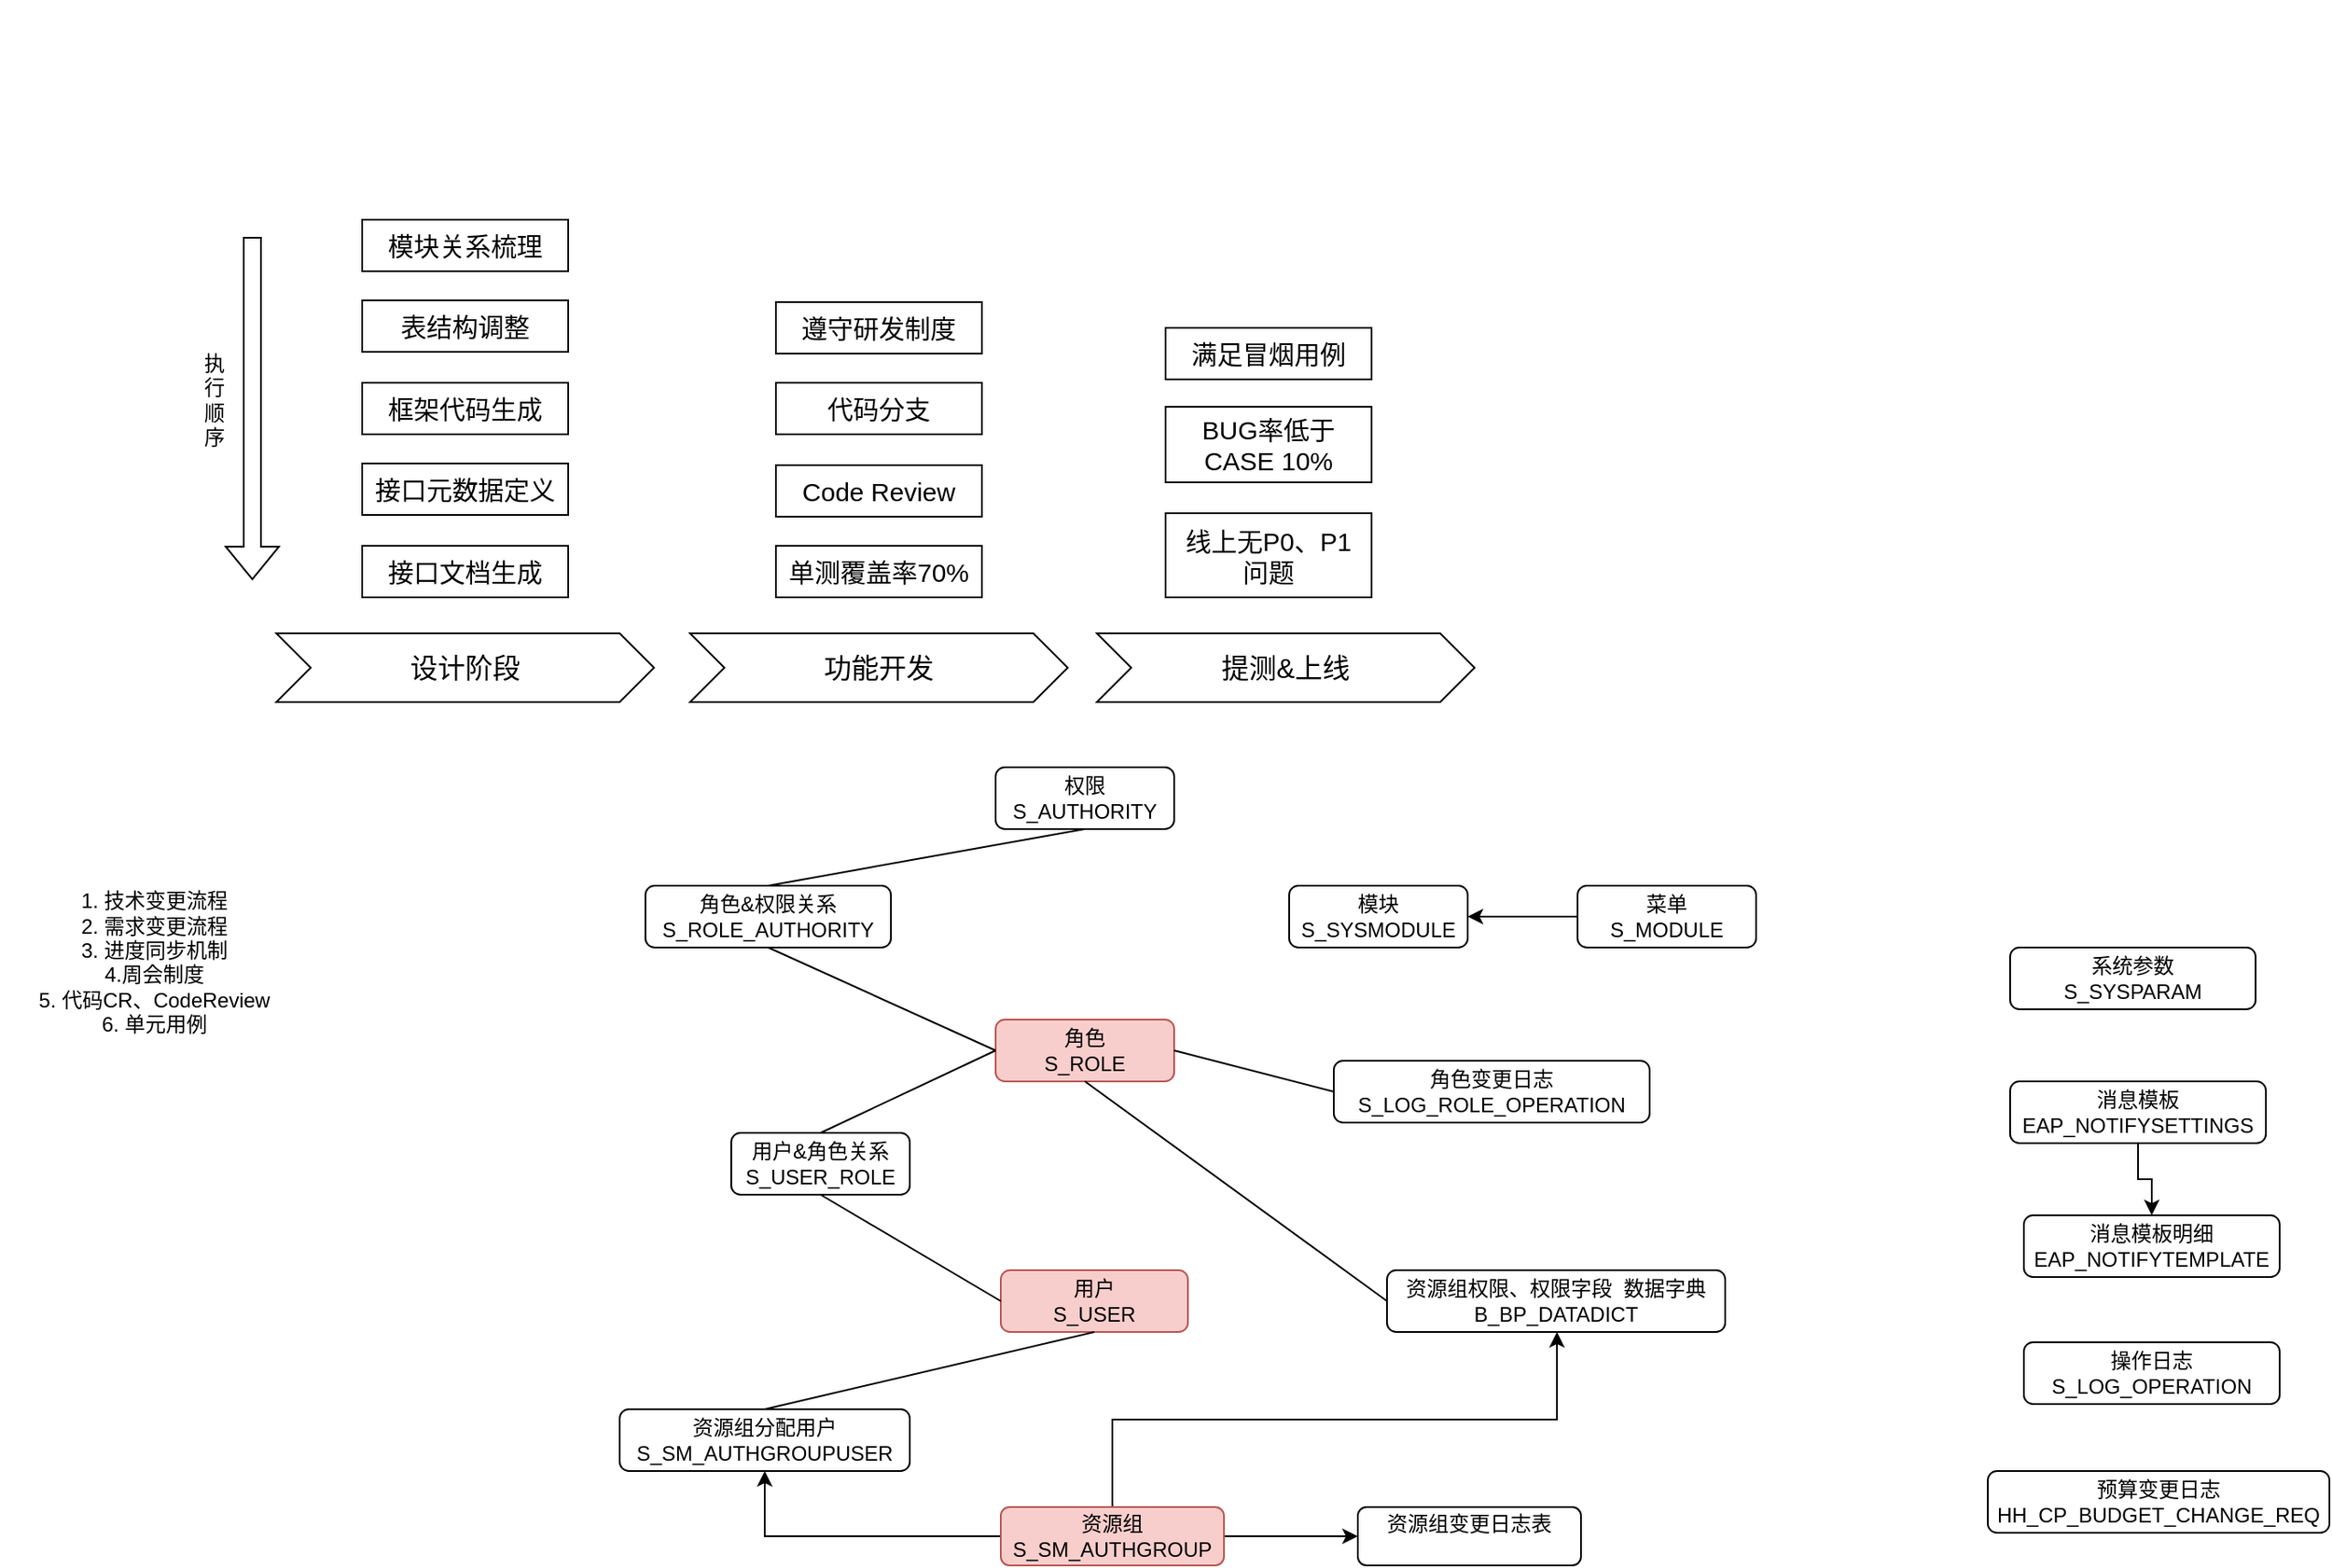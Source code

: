 <mxfile version="24.7.4">
  <diagram id="C5RBs43oDa-KdzZeNtuy" name="Page-1">
    <mxGraphModel dx="1760" dy="551" grid="0" gridSize="10" guides="1" tooltips="1" connect="1" arrows="1" fold="1" page="1" pageScale="1" pageWidth="827" pageHeight="1169" math="0" shadow="0">
      <root>
        <mxCell id="WIyWlLk6GJQsqaUBKTNV-0" />
        <mxCell id="WIyWlLk6GJQsqaUBKTNV-1" parent="WIyWlLk6GJQsqaUBKTNV-0" />
        <mxCell id="Fb4ALmmW-qBPZxDLk-Hd-35" value="" style="rounded=0;whiteSpace=wrap;html=1;strokeColor=none;" vertex="1" parent="WIyWlLk6GJQsqaUBKTNV-1">
          <mxGeometry x="-46" y="131" width="120" height="594" as="geometry" />
        </mxCell>
        <mxCell id="Fb4ALmmW-qBPZxDLk-Hd-0" value="设计阶段" style="shape=step;perimeter=stepPerimeter;whiteSpace=wrap;html=1;fixedSize=1;fontSize=16;" vertex="1" parent="WIyWlLk6GJQsqaUBKTNV-1">
          <mxGeometry x="-130" y="500" width="220" height="40" as="geometry" />
        </mxCell>
        <mxCell id="Fb4ALmmW-qBPZxDLk-Hd-1" value="功能开发" style="shape=step;perimeter=stepPerimeter;whiteSpace=wrap;html=1;fixedSize=1;fontSize=16;" vertex="1" parent="WIyWlLk6GJQsqaUBKTNV-1">
          <mxGeometry x="111" y="500" width="220" height="40" as="geometry" />
        </mxCell>
        <mxCell id="Fb4ALmmW-qBPZxDLk-Hd-3" value="提测&amp;amp;上线" style="shape=step;perimeter=stepPerimeter;whiteSpace=wrap;html=1;fixedSize=1;fontSize=16;" vertex="1" parent="WIyWlLk6GJQsqaUBKTNV-1">
          <mxGeometry x="348" y="500" width="220" height="40" as="geometry" />
        </mxCell>
        <mxCell id="Fb4ALmmW-qBPZxDLk-Hd-10" value="&lt;div style=&quot;&quot;&gt;&lt;span style=&quot;background-color: initial; font-size: 15px;&quot;&gt;表结构调整&lt;/span&gt;&lt;/div&gt;" style="rounded=0;whiteSpace=wrap;html=1;align=center;" vertex="1" parent="WIyWlLk6GJQsqaUBKTNV-1">
          <mxGeometry x="-80" y="306" width="120" height="30" as="geometry" />
        </mxCell>
        <mxCell id="Fb4ALmmW-qBPZxDLk-Hd-11" value="&lt;div style=&quot;&quot;&gt;&lt;span style=&quot;background-color: initial; font-size: 15px;&quot;&gt;框架代码生成&lt;/span&gt;&lt;/div&gt;" style="rounded=0;whiteSpace=wrap;html=1;align=center;" vertex="1" parent="WIyWlLk6GJQsqaUBKTNV-1">
          <mxGeometry x="-80" y="354" width="120" height="30" as="geometry" />
        </mxCell>
        <mxCell id="Fb4ALmmW-qBPZxDLk-Hd-13" value="&lt;div style=&quot;&quot;&gt;&lt;span style=&quot;background-color: initial; font-size: 15px;&quot;&gt;接口元数据定义&lt;/span&gt;&lt;/div&gt;" style="rounded=0;whiteSpace=wrap;html=1;align=center;" vertex="1" parent="WIyWlLk6GJQsqaUBKTNV-1">
          <mxGeometry x="-80" y="401" width="120" height="30" as="geometry" />
        </mxCell>
        <mxCell id="Fb4ALmmW-qBPZxDLk-Hd-14" value="&lt;div style=&quot;&quot;&gt;&lt;span style=&quot;background-color: initial; font-size: 15px;&quot;&gt;接口文档生成&lt;/span&gt;&lt;/div&gt;" style="rounded=0;whiteSpace=wrap;html=1;align=center;" vertex="1" parent="WIyWlLk6GJQsqaUBKTNV-1">
          <mxGeometry x="-80" y="449" width="120" height="30" as="geometry" />
        </mxCell>
        <mxCell id="Fb4ALmmW-qBPZxDLk-Hd-15" value="&lt;span style=&quot;font-size: 15px;&quot;&gt;模块关系梳理&lt;/span&gt;" style="rounded=0;whiteSpace=wrap;html=1;align=center;" vertex="1" parent="WIyWlLk6GJQsqaUBKTNV-1">
          <mxGeometry x="-80" y="259" width="120" height="30" as="geometry" />
        </mxCell>
        <mxCell id="Fb4ALmmW-qBPZxDLk-Hd-17" value="" style="shape=flexArrow;endArrow=classic;html=1;rounded=0;" edge="1" parent="WIyWlLk6GJQsqaUBKTNV-1">
          <mxGeometry width="50" height="50" relative="1" as="geometry">
            <mxPoint x="-144" y="269" as="sourcePoint" />
            <mxPoint x="-144" y="469" as="targetPoint" />
          </mxGeometry>
        </mxCell>
        <mxCell id="Fb4ALmmW-qBPZxDLk-Hd-18" value="执行顺序" style="text;html=1;align=center;verticalAlign=middle;whiteSpace=wrap;rounded=0;" vertex="1" parent="WIyWlLk6GJQsqaUBKTNV-1">
          <mxGeometry x="-176" y="332" width="20" height="64" as="geometry" />
        </mxCell>
        <mxCell id="Fb4ALmmW-qBPZxDLk-Hd-19" value="&lt;div style=&quot;&quot;&gt;&lt;span style=&quot;font-size: 15px;&quot;&gt;代码分支&lt;/span&gt;&lt;/div&gt;" style="rounded=0;whiteSpace=wrap;html=1;align=center;" vertex="1" parent="WIyWlLk6GJQsqaUBKTNV-1">
          <mxGeometry x="161" y="354" width="120" height="30" as="geometry" />
        </mxCell>
        <mxCell id="Fb4ALmmW-qBPZxDLk-Hd-20" value="&lt;div style=&quot;&quot;&gt;&lt;span style=&quot;background-color: initial; font-size: 15px;&quot;&gt;Code Review&lt;/span&gt;&lt;/div&gt;" style="rounded=0;whiteSpace=wrap;html=1;align=center;" vertex="1" parent="WIyWlLk6GJQsqaUBKTNV-1">
          <mxGeometry x="161" y="402" width="120" height="30" as="geometry" />
        </mxCell>
        <mxCell id="Fb4ALmmW-qBPZxDLk-Hd-21" value="&lt;div style=&quot;&quot;&gt;&lt;span style=&quot;font-size: 15px;&quot;&gt;单测覆盖率70%&lt;/span&gt;&lt;/div&gt;" style="rounded=0;whiteSpace=wrap;html=1;align=center;" vertex="1" parent="WIyWlLk6GJQsqaUBKTNV-1">
          <mxGeometry x="161" y="449" width="120" height="30" as="geometry" />
        </mxCell>
        <mxCell id="Fb4ALmmW-qBPZxDLk-Hd-23" value="&lt;span style=&quot;font-size: 15px;&quot;&gt;遵守研发制度&lt;/span&gt;" style="rounded=0;whiteSpace=wrap;html=1;align=center;" vertex="1" parent="WIyWlLk6GJQsqaUBKTNV-1">
          <mxGeometry x="161" y="307" width="120" height="30" as="geometry" />
        </mxCell>
        <mxCell id="Fb4ALmmW-qBPZxDLk-Hd-29" value="&lt;div style=&quot;&quot;&gt;&lt;span style=&quot;font-size: 15px;&quot;&gt;BUG率低于CASE 10%&lt;/span&gt;&lt;/div&gt;" style="rounded=0;whiteSpace=wrap;html=1;align=center;" vertex="1" parent="WIyWlLk6GJQsqaUBKTNV-1">
          <mxGeometry x="388" y="368" width="120" height="44" as="geometry" />
        </mxCell>
        <mxCell id="Fb4ALmmW-qBPZxDLk-Hd-32" value="&lt;div style=&quot;&quot;&gt;&lt;span style=&quot;font-size: 15px;&quot;&gt;线上无P0、P1&lt;/span&gt;&lt;/div&gt;&lt;div style=&quot;&quot;&gt;&lt;span style=&quot;font-size: 15px;&quot;&gt;问题&lt;/span&gt;&lt;/div&gt;" style="rounded=0;whiteSpace=wrap;html=1;align=center;" vertex="1" parent="WIyWlLk6GJQsqaUBKTNV-1">
          <mxGeometry x="388" y="430" width="120" height="49" as="geometry" />
        </mxCell>
        <mxCell id="Fb4ALmmW-qBPZxDLk-Hd-33" value="&lt;span style=&quot;font-size: 15px;&quot;&gt;满足冒烟用例&lt;/span&gt;" style="rounded=0;whiteSpace=wrap;html=1;align=center;" vertex="1" parent="WIyWlLk6GJQsqaUBKTNV-1">
          <mxGeometry x="388" y="322" width="120" height="30" as="geometry" />
        </mxCell>
        <mxCell id="Fb4ALmmW-qBPZxDLk-Hd-34" value="1. 技术变更流程&lt;div&gt;2. 需求变更流程&lt;/div&gt;&lt;div&gt;3. 进度同步机制&lt;/div&gt;&lt;div&gt;4.周会制度&lt;/div&gt;&lt;div&gt;5. 代码CR、CodeReview&lt;/div&gt;&lt;div&gt;6. 单元用例&lt;/div&gt;&lt;div&gt;&lt;br&gt;&lt;/div&gt;" style="text;html=1;align=center;verticalAlign=middle;whiteSpace=wrap;rounded=0;" vertex="1" parent="WIyWlLk6GJQsqaUBKTNV-1">
          <mxGeometry x="-291" y="634" width="180" height="130" as="geometry" />
        </mxCell>
        <mxCell id="Fb4ALmmW-qBPZxDLk-Hd-36" value="用户&lt;div&gt;S_USER&lt;/div&gt;" style="rounded=1;whiteSpace=wrap;html=1;fillColor=#f8cecc;strokeColor=#b85450;" vertex="1" parent="WIyWlLk6GJQsqaUBKTNV-1">
          <mxGeometry x="292" y="871" width="109" height="36" as="geometry" />
        </mxCell>
        <mxCell id="Fb4ALmmW-qBPZxDLk-Hd-37" value="&lt;div&gt;角色&lt;/div&gt;&lt;div&gt;S_ROLE&lt;/div&gt;" style="rounded=1;whiteSpace=wrap;html=1;fillColor=#f8cecc;strokeColor=#b85450;" vertex="1" parent="WIyWlLk6GJQsqaUBKTNV-1">
          <mxGeometry x="289" y="725" width="104" height="36" as="geometry" />
        </mxCell>
        <mxCell id="Fb4ALmmW-qBPZxDLk-Hd-38" value="&lt;div&gt;用户&amp;amp;角色关系&lt;/div&gt;&lt;div&gt;S_USER_ROLE&lt;/div&gt;" style="rounded=1;whiteSpace=wrap;html=1;" vertex="1" parent="WIyWlLk6GJQsqaUBKTNV-1">
          <mxGeometry x="135" y="791" width="104" height="36" as="geometry" />
        </mxCell>
        <mxCell id="Fb4ALmmW-qBPZxDLk-Hd-62" value="" style="edgeStyle=orthogonalEdgeStyle;rounded=0;orthogonalLoop=1;jettySize=auto;html=1;" edge="1" parent="WIyWlLk6GJQsqaUBKTNV-1" source="Fb4ALmmW-qBPZxDLk-Hd-39" target="Fb4ALmmW-qBPZxDLk-Hd-40">
          <mxGeometry relative="1" as="geometry" />
        </mxCell>
        <mxCell id="Fb4ALmmW-qBPZxDLk-Hd-63" value="" style="edgeStyle=orthogonalEdgeStyle;rounded=0;orthogonalLoop=1;jettySize=auto;html=1;" edge="1" parent="WIyWlLk6GJQsqaUBKTNV-1" source="Fb4ALmmW-qBPZxDLk-Hd-39" target="Fb4ALmmW-qBPZxDLk-Hd-41">
          <mxGeometry relative="1" as="geometry">
            <Array as="points">
              <mxPoint x="357" y="958" />
              <mxPoint x="616" y="958" />
            </Array>
          </mxGeometry>
        </mxCell>
        <mxCell id="Fb4ALmmW-qBPZxDLk-Hd-64" value="" style="edgeStyle=orthogonalEdgeStyle;rounded=0;orthogonalLoop=1;jettySize=auto;html=1;" edge="1" parent="WIyWlLk6GJQsqaUBKTNV-1" source="Fb4ALmmW-qBPZxDLk-Hd-39" target="Fb4ALmmW-qBPZxDLk-Hd-52">
          <mxGeometry relative="1" as="geometry" />
        </mxCell>
        <mxCell id="Fb4ALmmW-qBPZxDLk-Hd-39" value="&lt;div&gt;资源组&lt;/div&gt;&lt;div&gt;S_SM_AUTHGROUP&lt;/div&gt;" style="rounded=1;whiteSpace=wrap;html=1;fillColor=#f8cecc;strokeColor=#b85450;" vertex="1" parent="WIyWlLk6GJQsqaUBKTNV-1">
          <mxGeometry x="292" y="1009" width="130" height="34" as="geometry" />
        </mxCell>
        <mxCell id="Fb4ALmmW-qBPZxDLk-Hd-40" value="资源组分配用户&lt;div&gt;S_SM_AUTHGROUPUSER&lt;/div&gt;" style="rounded=1;whiteSpace=wrap;html=1;" vertex="1" parent="WIyWlLk6GJQsqaUBKTNV-1">
          <mxGeometry x="70" y="952" width="169" height="36" as="geometry" />
        </mxCell>
        <mxCell id="Fb4ALmmW-qBPZxDLk-Hd-41" value="资源组权限、权限字段&amp;nbsp; 数据字典&lt;div&gt;B_BP_DATADICT&lt;br&gt;&lt;/div&gt;" style="rounded=1;whiteSpace=wrap;html=1;" vertex="1" parent="WIyWlLk6GJQsqaUBKTNV-1">
          <mxGeometry x="517" y="871" width="197" height="36" as="geometry" />
        </mxCell>
        <mxCell id="Fb4ALmmW-qBPZxDLk-Hd-42" value="权限&lt;div&gt;S_AUTHORITY&lt;br&gt;&lt;/div&gt;" style="rounded=1;whiteSpace=wrap;html=1;" vertex="1" parent="WIyWlLk6GJQsqaUBKTNV-1">
          <mxGeometry x="289" y="578" width="104" height="36" as="geometry" />
        </mxCell>
        <mxCell id="Fb4ALmmW-qBPZxDLk-Hd-43" value="角色&amp;amp;权限关系&lt;div&gt;S_ROLE_AUTHORITY&lt;br&gt;&lt;/div&gt;" style="rounded=1;whiteSpace=wrap;html=1;" vertex="1" parent="WIyWlLk6GJQsqaUBKTNV-1">
          <mxGeometry x="85" y="647" width="143" height="36" as="geometry" />
        </mxCell>
        <mxCell id="Fb4ALmmW-qBPZxDLk-Hd-44" value="&lt;div&gt;模块&lt;/div&gt;&lt;div&gt;S_SYSMODULE&lt;/div&gt;" style="rounded=1;whiteSpace=wrap;html=1;" vertex="1" parent="WIyWlLk6GJQsqaUBKTNV-1">
          <mxGeometry x="460" y="647" width="104" height="36" as="geometry" />
        </mxCell>
        <mxCell id="Fb4ALmmW-qBPZxDLk-Hd-65" value="" style="edgeStyle=orthogonalEdgeStyle;rounded=0;orthogonalLoop=1;jettySize=auto;html=1;" edge="1" parent="WIyWlLk6GJQsqaUBKTNV-1" source="Fb4ALmmW-qBPZxDLk-Hd-45" target="Fb4ALmmW-qBPZxDLk-Hd-44">
          <mxGeometry relative="1" as="geometry" />
        </mxCell>
        <mxCell id="Fb4ALmmW-qBPZxDLk-Hd-45" value="&lt;div&gt;菜单&lt;/div&gt;&lt;div&gt;S_MODULE&lt;br&gt;&lt;/div&gt;" style="rounded=1;whiteSpace=wrap;html=1;" vertex="1" parent="WIyWlLk6GJQsqaUBKTNV-1">
          <mxGeometry x="628" y="647" width="104" height="36" as="geometry" />
        </mxCell>
        <mxCell id="Fb4ALmmW-qBPZxDLk-Hd-47" value="&lt;div&gt;系统参数&lt;/div&gt;&lt;div&gt;S_SYSPARAM&lt;br&gt;&lt;/div&gt;" style="rounded=1;whiteSpace=wrap;html=1;" vertex="1" parent="WIyWlLk6GJQsqaUBKTNV-1">
          <mxGeometry x="880" y="683" width="143" height="36" as="geometry" />
        </mxCell>
        <mxCell id="Fb4ALmmW-qBPZxDLk-Hd-66" value="" style="edgeStyle=orthogonalEdgeStyle;rounded=0;orthogonalLoop=1;jettySize=auto;html=1;entryX=0.5;entryY=0;entryDx=0;entryDy=0;" edge="1" parent="WIyWlLk6GJQsqaUBKTNV-1" source="Fb4ALmmW-qBPZxDLk-Hd-48" target="Fb4ALmmW-qBPZxDLk-Hd-49">
          <mxGeometry relative="1" as="geometry" />
        </mxCell>
        <mxCell id="Fb4ALmmW-qBPZxDLk-Hd-48" value="&lt;div&gt;消息模板&lt;/div&gt;&lt;div&gt;EAP_NOTIFYSETTINGS&lt;br&gt;&lt;/div&gt;" style="rounded=1;whiteSpace=wrap;html=1;" vertex="1" parent="WIyWlLk6GJQsqaUBKTNV-1">
          <mxGeometry x="880" y="761" width="149" height="36" as="geometry" />
        </mxCell>
        <mxCell id="Fb4ALmmW-qBPZxDLk-Hd-49" value="&lt;div&gt;消息模板明细&lt;/div&gt;&lt;div&gt;EAP_NOTIFYTEMPLATE&lt;br&gt;&lt;/div&gt;" style="rounded=1;whiteSpace=wrap;html=1;" vertex="1" parent="WIyWlLk6GJQsqaUBKTNV-1">
          <mxGeometry x="888" y="839" width="149" height="36" as="geometry" />
        </mxCell>
        <mxCell id="Fb4ALmmW-qBPZxDLk-Hd-50" value="&lt;div&gt;操作日志&lt;/div&gt;&lt;div&gt;S_LOG_OPERATION&lt;br&gt;&lt;/div&gt;" style="rounded=1;whiteSpace=wrap;html=1;" vertex="1" parent="WIyWlLk6GJQsqaUBKTNV-1">
          <mxGeometry x="888" y="913" width="149" height="36" as="geometry" />
        </mxCell>
        <mxCell id="Fb4ALmmW-qBPZxDLk-Hd-51" value="&lt;div&gt;预算变更日志&lt;/div&gt;&lt;div&gt;HH_CP_BUDGET_CHANGE_REQ&lt;br&gt;&lt;/div&gt;" style="rounded=1;whiteSpace=wrap;html=1;" vertex="1" parent="WIyWlLk6GJQsqaUBKTNV-1">
          <mxGeometry x="867" y="988" width="199" height="36" as="geometry" />
        </mxCell>
        <mxCell id="Fb4ALmmW-qBPZxDLk-Hd-52" value="&lt;div&gt;资源组变更日志表&lt;/div&gt;&lt;div&gt;&lt;br&gt;&lt;/div&gt;" style="rounded=1;whiteSpace=wrap;html=1;" vertex="1" parent="WIyWlLk6GJQsqaUBKTNV-1">
          <mxGeometry x="500" y="1009" width="130" height="34" as="geometry" />
        </mxCell>
        <mxCell id="Fb4ALmmW-qBPZxDLk-Hd-53" value="&lt;div&gt;角色变更日志&lt;/div&gt;&lt;div&gt;S_LOG_ROLE_OPERATION&lt;br&gt;&lt;/div&gt;" style="rounded=1;whiteSpace=wrap;html=1;" vertex="1" parent="WIyWlLk6GJQsqaUBKTNV-1">
          <mxGeometry x="486" y="749" width="184" height="36" as="geometry" />
        </mxCell>
        <mxCell id="Fb4ALmmW-qBPZxDLk-Hd-54" value="" style="endArrow=none;html=1;rounded=0;exitX=0;exitY=0.5;exitDx=0;exitDy=0;entryX=0.5;entryY=1;entryDx=0;entryDy=0;endFill=0;" edge="1" parent="WIyWlLk6GJQsqaUBKTNV-1" source="Fb4ALmmW-qBPZxDLk-Hd-36" target="Fb4ALmmW-qBPZxDLk-Hd-38">
          <mxGeometry width="50" height="50" relative="1" as="geometry">
            <mxPoint x="281" y="861" as="sourcePoint" />
            <mxPoint x="331" y="811" as="targetPoint" />
          </mxGeometry>
        </mxCell>
        <mxCell id="Fb4ALmmW-qBPZxDLk-Hd-56" value="" style="endArrow=none;html=1;rounded=0;exitX=0;exitY=0.5;exitDx=0;exitDy=0;entryX=0.5;entryY=0;entryDx=0;entryDy=0;endFill=0;" edge="1" parent="WIyWlLk6GJQsqaUBKTNV-1" source="Fb4ALmmW-qBPZxDLk-Hd-37" target="Fb4ALmmW-qBPZxDLk-Hd-38">
          <mxGeometry width="50" height="50" relative="1" as="geometry">
            <mxPoint x="302" y="899" as="sourcePoint" />
            <mxPoint x="197" y="837" as="targetPoint" />
          </mxGeometry>
        </mxCell>
        <mxCell id="Fb4ALmmW-qBPZxDLk-Hd-57" value="" style="endArrow=none;html=1;rounded=0;exitX=0.5;exitY=1;exitDx=0;exitDy=0;entryX=0.5;entryY=0;entryDx=0;entryDy=0;endFill=0;" edge="1" parent="WIyWlLk6GJQsqaUBKTNV-1" source="Fb4ALmmW-qBPZxDLk-Hd-36" target="Fb4ALmmW-qBPZxDLk-Hd-40">
          <mxGeometry width="50" height="50" relative="1" as="geometry">
            <mxPoint x="302" y="899" as="sourcePoint" />
            <mxPoint x="197" y="837" as="targetPoint" />
          </mxGeometry>
        </mxCell>
        <mxCell id="Fb4ALmmW-qBPZxDLk-Hd-58" value="" style="endArrow=none;html=1;rounded=0;exitX=0;exitY=0.5;exitDx=0;exitDy=0;entryX=0.5;entryY=1;entryDx=0;entryDy=0;endFill=0;" edge="1" parent="WIyWlLk6GJQsqaUBKTNV-1" source="Fb4ALmmW-qBPZxDLk-Hd-37" target="Fb4ALmmW-qBPZxDLk-Hd-43">
          <mxGeometry width="50" height="50" relative="1" as="geometry">
            <mxPoint x="299" y="753" as="sourcePoint" />
            <mxPoint x="197" y="801" as="targetPoint" />
          </mxGeometry>
        </mxCell>
        <mxCell id="Fb4ALmmW-qBPZxDLk-Hd-59" value="" style="endArrow=none;html=1;rounded=0;exitX=0.5;exitY=0;exitDx=0;exitDy=0;entryX=0.5;entryY=1;entryDx=0;entryDy=0;endFill=0;" edge="1" parent="WIyWlLk6GJQsqaUBKTNV-1" source="Fb4ALmmW-qBPZxDLk-Hd-43" target="Fb4ALmmW-qBPZxDLk-Hd-42">
          <mxGeometry width="50" height="50" relative="1" as="geometry">
            <mxPoint x="299" y="753" as="sourcePoint" />
            <mxPoint x="167" y="693" as="targetPoint" />
          </mxGeometry>
        </mxCell>
        <mxCell id="Fb4ALmmW-qBPZxDLk-Hd-60" value="" style="endArrow=none;html=1;rounded=0;exitX=1;exitY=0.5;exitDx=0;exitDy=0;entryX=0;entryY=0.5;entryDx=0;entryDy=0;endFill=0;" edge="1" parent="WIyWlLk6GJQsqaUBKTNV-1" source="Fb4ALmmW-qBPZxDLk-Hd-37" target="Fb4ALmmW-qBPZxDLk-Hd-53">
          <mxGeometry width="50" height="50" relative="1" as="geometry">
            <mxPoint x="167" y="657" as="sourcePoint" />
            <mxPoint x="351" y="624" as="targetPoint" />
          </mxGeometry>
        </mxCell>
        <mxCell id="Fb4ALmmW-qBPZxDLk-Hd-61" value="" style="endArrow=none;html=1;rounded=0;exitX=0.5;exitY=1;exitDx=0;exitDy=0;entryX=0;entryY=0.5;entryDx=0;entryDy=0;endFill=0;" edge="1" parent="WIyWlLk6GJQsqaUBKTNV-1" source="Fb4ALmmW-qBPZxDLk-Hd-37" target="Fb4ALmmW-qBPZxDLk-Hd-41">
          <mxGeometry width="50" height="50" relative="1" as="geometry">
            <mxPoint x="403" y="753" as="sourcePoint" />
            <mxPoint x="496" y="777" as="targetPoint" />
          </mxGeometry>
        </mxCell>
      </root>
    </mxGraphModel>
  </diagram>
</mxfile>
